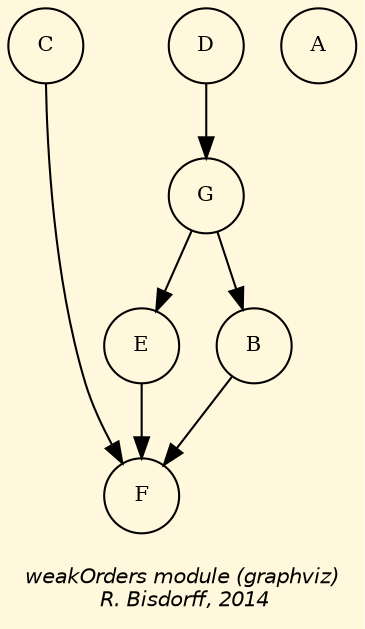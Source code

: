 digraph G {
graph [ bgcolor = cornsilk, ordering = out, fontname = "Helvetica-Oblique",
 fontsize = 12,
 label = "\nweakOrders module (graphviz)\n R. Bisdorff, 2014", size="7,7",fontsize=10];
F [shape = "circle", label = "F", fontsize=10];
C [shape = "circle", label = "C", fontsize=10];
A [shape = "circle", label = "A", fontsize=10];
B [shape = "circle", label = "B", fontsize=10];
D [shape = "circle", label = "D", fontsize=10];
E [shape = "circle", label = "E", fontsize=10];
G [shape = "circle", label = "G", fontsize=10];
{ rank = same; D; C; A; }
{ rank = same; G; }
{ rank = same; E; B; }
{ rank = same; F; }
D-> G [style="setlinewidth(1)",color=black] ;
C-> F [style="setlinewidth(1)",color=black] ;
G-> E [style="setlinewidth(1)",color=black] ;
G-> B [style="setlinewidth(1)",color=black] ;
E-> F [style="setlinewidth(1)",color=black] ;
B-> F [style="setlinewidth(1)",color=black] ;
}
 
